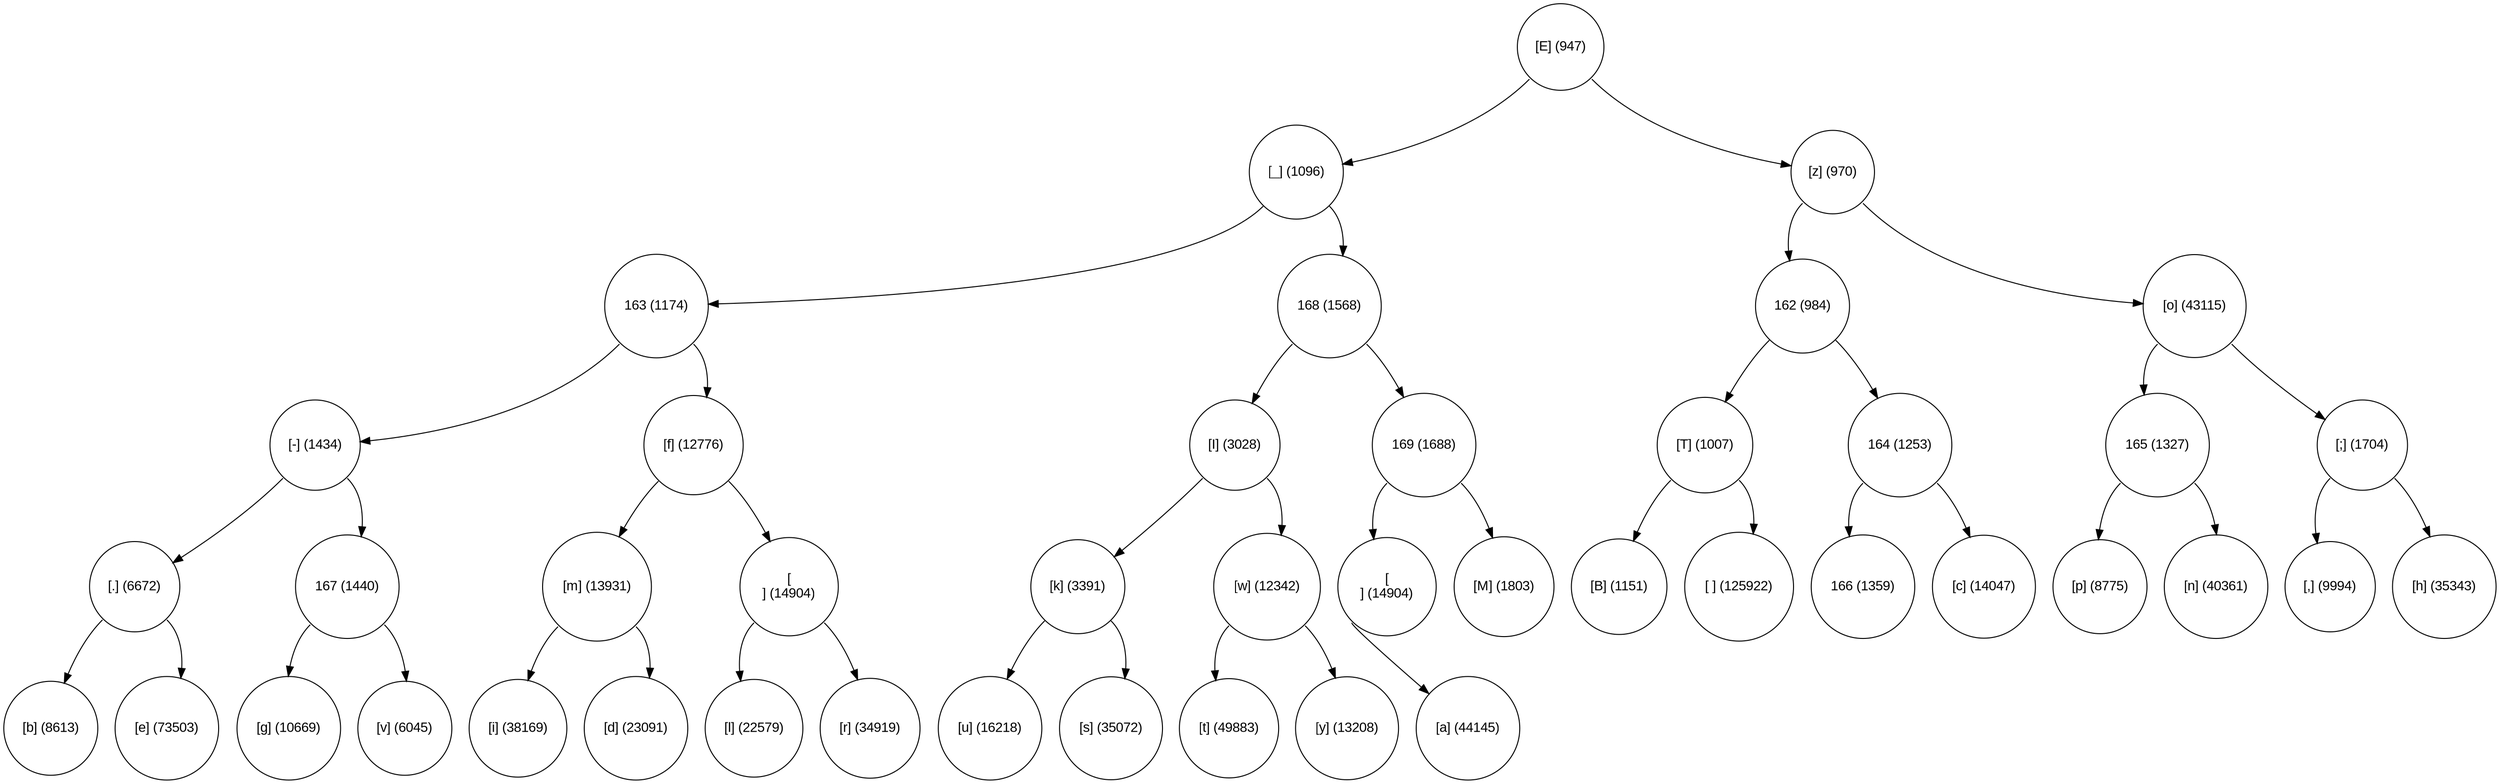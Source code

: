 digraph move_down {
	node [fontname="Arial", shape="circle", width=0.5]; 

	0 [label = "[E] (947)"];
	0:sw -> 1;
	1 [label = "[_] (1096)"];
	1:sw -> 3;
	3 [label = "163 (1174)"];
	3:sw -> 7;
	7 [label = "[-] (1434)"];
	7:sw -> 15;
	15 [label = "[.] (6672)"];
	15:sw -> 31;
	31 [label = "[b] (8613)"];
	15:se -> 32;
	32 [label = "[e] (73503)"];
	7:se -> 16;
	16 [label = "167 (1440)"];
	16:sw -> 33;
	33 [label = "[g] (10669)"];
	16:se -> 34;
	34 [label = "[v] (6045)"];
	3:se -> 8;
	8 [label = "[f] (12776)"];
	8:sw -> 17;
	17 [label = "[m] (13931)"];
	17:sw -> 35;
	35 [label = "[i] (38169)"];
	17:se -> 36;
	36 [label = "[d] (23091)"];
	8:se -> 18;
	18 [label = "[
] (14904)"];
	18:sw -> 37;
	37 [label = "[l] (22579)"];
	18:se -> 38;
	38 [label = "[r] (34919)"];
	1:se -> 4;
	4 [label = "168 (1568)"];
	4:sw -> 9;
	9 [label = "[I] (3028)"];
	9:sw -> 19;
	19 [label = "[k] (3391)"];
	19:sw -> 39;
	39 [label = "[u] (16218)"];
	19:se -> 40;
	40 [label = "[s] (35072)"];
	9:se -> 20;
	20 [label = "[w] (12342)"];
	20:sw -> 41;
	41 [label = "[t] (49883)"];
	20:se -> 42;
	42 [label = "[y] (13208)"];
	4:se -> 10;
	10 [label = "169 (1688)"];
	10:sw -> 21;
	21 [label = "[] (14904)"];
	21:sw -> 43;
	43 [label = "[a] (44145)"];
	10:se -> 22;
	22 [label = "[M] (1803)"];
	0:se -> 2;
	2 [label = "[z] (970)"];
	2:sw -> 5;
	5 [label = "162 (984)"];
	5:sw -> 11;
	11 [label = "[T] (1007)"];
	11:sw -> 23;
	23 [label = "[B] (1151)"];
	11:se -> 24;
	24 [label = "[ ] (125922)"];
	5:se -> 12;
	12 [label = "164 (1253)"];
	12:sw -> 25;
	25 [label = "166 (1359)"];
	12:se -> 26;
	26 [label = "[c] (14047)"];
	2:se -> 6;
	6 [label = "[o] (43115)"];
	6:sw -> 13;
	13 [label = "165 (1327)"];
	13:sw -> 27;
	27 [label = "[p] (8775)"];
	13:se -> 28;
	28 [label = "[n] (40361)"];
	6:se -> 14;
	14 [label = "[;] (1704)"];
	14:sw -> 29;
	29 [label = "[,] (9994)"];
	14:se -> 30;
	30 [label = "[h] (35343)"];
}
